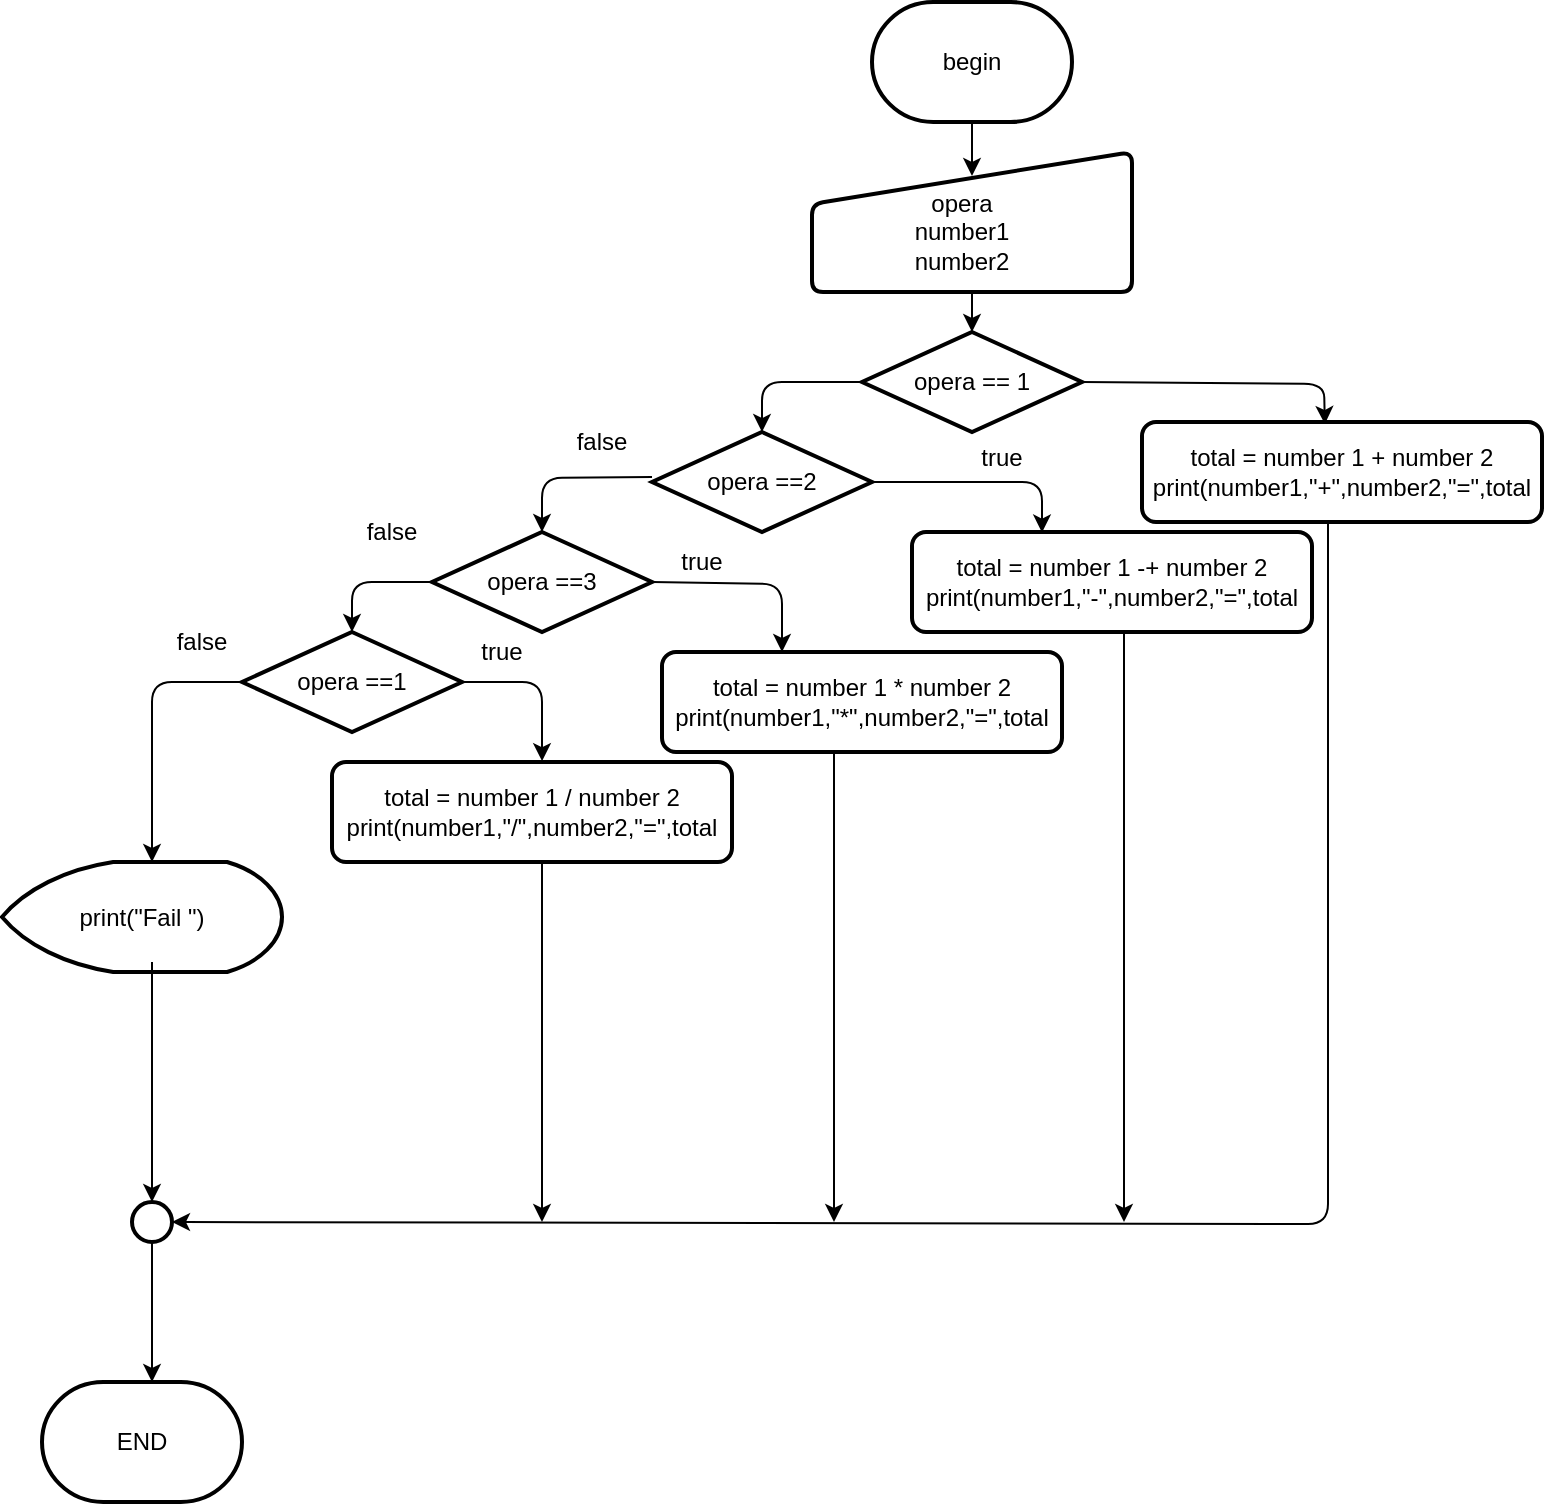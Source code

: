<mxfile version="10.9.2" type="github"><diagram id="kegj0Xeh4cJ7mz-Ohj5d" name="Page-1"><mxGraphModel dx="1394" dy="796" grid="1" gridSize="10" guides="1" tooltips="1" connect="1" arrows="1" fold="1" page="1" pageScale="1" pageWidth="850" pageHeight="1100" math="0" shadow="0"><root><mxCell id="0"/><mxCell id="1" parent="0"/><mxCell id="tOduGur8zdl0OssqL_oL-1" value="begin" style="strokeWidth=2;html=1;shape=mxgraph.flowchart.terminator;whiteSpace=wrap;" vertex="1" parent="1"><mxGeometry x="495" y="20" width="100" height="60" as="geometry"/></mxCell><mxCell id="tOduGur8zdl0OssqL_oL-2" value="" style="verticalLabelPosition=bottom;verticalAlign=top;html=1;strokeWidth=2;shape=manualInput;whiteSpace=wrap;rounded=1;size=26;arcSize=11;" vertex="1" parent="1"><mxGeometry x="465" y="95" width="160" height="70" as="geometry"/></mxCell><mxCell id="tOduGur8zdl0OssqL_oL-3" value="opera&lt;br&gt;number1&lt;br&gt;number2&lt;br&gt;" style="text;html=1;strokeColor=none;fillColor=none;align=center;verticalAlign=middle;whiteSpace=wrap;rounded=0;" vertex="1" parent="1"><mxGeometry x="515" y="125" width="50" height="20" as="geometry"/></mxCell><mxCell id="tOduGur8zdl0OssqL_oL-5" value="opera == 1" style="strokeWidth=2;html=1;shape=mxgraph.flowchart.decision;whiteSpace=wrap;" vertex="1" parent="1"><mxGeometry x="490" y="185" width="110" height="50" as="geometry"/></mxCell><mxCell id="tOduGur8zdl0OssqL_oL-7" value="" style="endArrow=classic;html=1;exitX=0;exitY=0.5;exitDx=0;exitDy=0;exitPerimeter=0;entryX=0.5;entryY=0;entryDx=0;entryDy=0;entryPerimeter=0;" edge="1" parent="1" source="tOduGur8zdl0OssqL_oL-5" target="tOduGur8zdl0OssqL_oL-8"><mxGeometry width="50" height="50" relative="1" as="geometry"><mxPoint x="330" y="355" as="sourcePoint"/><mxPoint x="280" y="235" as="targetPoint"/><Array as="points"><mxPoint x="440" y="210"/></Array></mxGeometry></mxCell><mxCell id="tOduGur8zdl0OssqL_oL-8" value="opera ==2" style="strokeWidth=2;html=1;shape=mxgraph.flowchart.decision;whiteSpace=wrap;" vertex="1" parent="1"><mxGeometry x="385" y="235" width="110" height="50" as="geometry"/></mxCell><mxCell id="tOduGur8zdl0OssqL_oL-9" value="opera ==3" style="strokeWidth=2;html=1;shape=mxgraph.flowchart.decision;whiteSpace=wrap;" vertex="1" parent="1"><mxGeometry x="275" y="285" width="110" height="50" as="geometry"/></mxCell><mxCell id="tOduGur8zdl0OssqL_oL-10" value="opera ==1" style="strokeWidth=2;html=1;shape=mxgraph.flowchart.decision;whiteSpace=wrap;" vertex="1" parent="1"><mxGeometry x="180" y="335" width="110" height="50" as="geometry"/></mxCell><mxCell id="tOduGur8zdl0OssqL_oL-11" value="" style="endArrow=classic;html=1;exitX=0;exitY=0.5;exitDx=0;exitDy=0;exitPerimeter=0;entryX=0.5;entryY=0;entryDx=0;entryDy=0;entryPerimeter=0;" edge="1" parent="1" target="tOduGur8zdl0OssqL_oL-9"><mxGeometry width="50" height="50" relative="1" as="geometry"><mxPoint x="385" y="257.5" as="sourcePoint"/><mxPoint x="330" y="283" as="targetPoint"/><Array as="points"><mxPoint x="330" y="258"/></Array></mxGeometry></mxCell><mxCell id="tOduGur8zdl0OssqL_oL-12" value="" style="endArrow=classic;html=1;exitX=0;exitY=0.5;exitDx=0;exitDy=0;exitPerimeter=0;entryX=0.5;entryY=0;entryDx=0;entryDy=0;entryPerimeter=0;" edge="1" parent="1" source="tOduGur8zdl0OssqL_oL-9" target="tOduGur8zdl0OssqL_oL-10"><mxGeometry width="50" height="50" relative="1" as="geometry"><mxPoint x="80" y="510" as="sourcePoint"/><mxPoint x="130" y="460" as="targetPoint"/><Array as="points"><mxPoint x="235" y="310"/></Array></mxGeometry></mxCell><mxCell id="tOduGur8zdl0OssqL_oL-13" value="" style="endArrow=classic;html=1;exitX=0;exitY=0.5;exitDx=0;exitDy=0;exitPerimeter=0;entryX=0.5;entryY=0;entryDx=0;entryDy=0;entryPerimeter=0;" edge="1" parent="1" source="tOduGur8zdl0OssqL_oL-10"><mxGeometry width="50" height="50" relative="1" as="geometry"><mxPoint x="80" y="510" as="sourcePoint"/><mxPoint x="135" y="450" as="targetPoint"/><Array as="points"><mxPoint x="135" y="360"/></Array></mxGeometry></mxCell><mxCell id="tOduGur8zdl0OssqL_oL-17" value="" style="endArrow=classic;html=1;exitX=1;exitY=0.5;exitDx=0;exitDy=0;exitPerimeter=0;entryX=0.586;entryY=0.031;entryDx=0;entryDy=0;entryPerimeter=0;" edge="1" parent="1" source="tOduGur8zdl0OssqL_oL-5"><mxGeometry width="50" height="50" relative="1" as="geometry"><mxPoint x="80" y="530" as="sourcePoint"/><mxPoint x="721.429" y="231" as="targetPoint"/><Array as="points"><mxPoint x="721" y="211"/></Array></mxGeometry></mxCell><mxCell id="tOduGur8zdl0OssqL_oL-18" value="" style="endArrow=classic;html=1;exitX=1;exitY=0.5;exitDx=0;exitDy=0;exitPerimeter=0;entryX=0.5;entryY=0;entryDx=0;entryDy=0;entryPerimeter=0;" edge="1" parent="1" source="tOduGur8zdl0OssqL_oL-8"><mxGeometry width="50" height="50" relative="1" as="geometry"><mxPoint x="80" y="530" as="sourcePoint"/><mxPoint x="580" y="285.286" as="targetPoint"/><Array as="points"><mxPoint x="580" y="260"/></Array></mxGeometry></mxCell><mxCell id="tOduGur8zdl0OssqL_oL-19" value="" style="endArrow=classic;html=1;exitX=1;exitY=0.5;exitDx=0;exitDy=0;exitPerimeter=0;" edge="1" parent="1" source="tOduGur8zdl0OssqL_oL-9"><mxGeometry width="50" height="50" relative="1" as="geometry"><mxPoint x="80" y="530" as="sourcePoint"/><mxPoint x="450" y="345" as="targetPoint"/><Array as="points"><mxPoint x="450" y="311"/></Array></mxGeometry></mxCell><mxCell id="tOduGur8zdl0OssqL_oL-20" value="" style="endArrow=classic;html=1;exitX=1;exitY=0.5;exitDx=0;exitDy=0;exitPerimeter=0;entryX=0.5;entryY=0;entryDx=0;entryDy=0;entryPerimeter=0;" edge="1" parent="1" source="tOduGur8zdl0OssqL_oL-10"><mxGeometry width="50" height="50" relative="1" as="geometry"><mxPoint x="80" y="530" as="sourcePoint"/><mxPoint x="330.0" y="399.571" as="targetPoint"/><Array as="points"><mxPoint x="330" y="360"/></Array></mxGeometry></mxCell><mxCell id="tOduGur8zdl0OssqL_oL-21" value="print(&quot;Fail &quot;)" style="strokeWidth=2;html=1;shape=mxgraph.flowchart.display;whiteSpace=wrap;" vertex="1" parent="1"><mxGeometry x="60" y="450" width="140" height="55" as="geometry"/></mxCell><mxCell id="tOduGur8zdl0OssqL_oL-22" value="" style="endArrow=classic;html=1;exitX=0.5;exitY=1;exitDx=0;exitDy=0;exitPerimeter=0;entryX=0.5;entryY=0;entryDx=0;entryDy=0;entryPerimeter=0;" edge="1" parent="1" target="tOduGur8zdl0OssqL_oL-23"><mxGeometry width="50" height="50" relative="1" as="geometry"><mxPoint x="135" y="499.941" as="sourcePoint"/><mxPoint x="160" y="570" as="targetPoint"/></mxGeometry></mxCell><mxCell id="tOduGur8zdl0OssqL_oL-23" value="" style="strokeWidth=2;html=1;shape=mxgraph.flowchart.start_2;whiteSpace=wrap;" vertex="1" parent="1"><mxGeometry x="125" y="620" width="20" height="20" as="geometry"/></mxCell><mxCell id="tOduGur8zdl0OssqL_oL-24" value="END" style="strokeWidth=2;html=1;shape=mxgraph.flowchart.terminator;whiteSpace=wrap;" vertex="1" parent="1"><mxGeometry x="80" y="710" width="100" height="60" as="geometry"/></mxCell><mxCell id="tOduGur8zdl0OssqL_oL-25" value="" style="endArrow=classic;html=1;entryX=1;entryY=0.5;entryDx=0;entryDy=0;entryPerimeter=0;" edge="1" parent="1" target="tOduGur8zdl0OssqL_oL-23"><mxGeometry width="50" height="50" relative="1" as="geometry"><mxPoint x="723" y="280" as="sourcePoint"/><mxPoint x="130" y="790" as="targetPoint"/><Array as="points"><mxPoint x="723" y="631"/></Array></mxGeometry></mxCell><mxCell id="tOduGur8zdl0OssqL_oL-26" value="" style="endArrow=classic;html=1;" edge="1" parent="1"><mxGeometry width="50" height="50" relative="1" as="geometry"><mxPoint x="621" y="335" as="sourcePoint"/><mxPoint x="621" y="630" as="targetPoint"/></mxGeometry></mxCell><mxCell id="tOduGur8zdl0OssqL_oL-27" value="" style="endArrow=classic;html=1;" edge="1" parent="1"><mxGeometry width="50" height="50" relative="1" as="geometry"><mxPoint x="476" y="390" as="sourcePoint"/><mxPoint x="476" y="630" as="targetPoint"/></mxGeometry></mxCell><mxCell id="tOduGur8zdl0OssqL_oL-28" value="" style="endArrow=classic;html=1;exitX=0.5;exitY=1;exitDx=0;exitDy=0;exitPerimeter=0;" edge="1" parent="1" source="tOduGur8zdl0OssqL_oL-23"><mxGeometry width="50" height="50" relative="1" as="geometry"><mxPoint x="80" y="840" as="sourcePoint"/><mxPoint x="135" y="710" as="targetPoint"/></mxGeometry></mxCell><mxCell id="tOduGur8zdl0OssqL_oL-29" value="false" style="text;html=1;strokeColor=none;fillColor=none;align=center;verticalAlign=middle;whiteSpace=wrap;rounded=0;" vertex="1" parent="1"><mxGeometry x="340" y="230" width="40" height="20" as="geometry"/></mxCell><mxCell id="tOduGur8zdl0OssqL_oL-30" value="false" style="text;html=1;strokeColor=none;fillColor=none;align=center;verticalAlign=middle;whiteSpace=wrap;rounded=0;" vertex="1" parent="1"><mxGeometry x="235" y="275" width="40" height="20" as="geometry"/></mxCell><mxCell id="tOduGur8zdl0OssqL_oL-31" value="false" style="text;html=1;strokeColor=none;fillColor=none;align=center;verticalAlign=middle;whiteSpace=wrap;rounded=0;" vertex="1" parent="1"><mxGeometry x="140" y="330" width="40" height="20" as="geometry"/></mxCell><mxCell id="tOduGur8zdl0OssqL_oL-32" value="true" style="text;html=1;strokeColor=none;fillColor=none;align=center;verticalAlign=middle;whiteSpace=wrap;rounded=0;" vertex="1" parent="1"><mxGeometry x="540" y="237.5" width="40" height="20" as="geometry"/></mxCell><mxCell id="tOduGur8zdl0OssqL_oL-33" value="true" style="text;html=1;strokeColor=none;fillColor=none;align=center;verticalAlign=middle;whiteSpace=wrap;rounded=0;" vertex="1" parent="1"><mxGeometry x="390" y="290" width="40" height="20" as="geometry"/></mxCell><mxCell id="tOduGur8zdl0OssqL_oL-34" value="true" style="text;html=1;strokeColor=none;fillColor=none;align=center;verticalAlign=middle;whiteSpace=wrap;rounded=0;" vertex="1" parent="1"><mxGeometry x="290" y="335" width="40" height="20" as="geometry"/></mxCell><mxCell id="tOduGur8zdl0OssqL_oL-35" value="" style="endArrow=classic;html=1;exitX=0.5;exitY=1;exitDx=0;exitDy=0;" edge="1" parent="1"><mxGeometry width="50" height="50" relative="1" as="geometry"><mxPoint x="330" y="450" as="sourcePoint"/><mxPoint x="330" y="630" as="targetPoint"/></mxGeometry></mxCell><mxCell id="tOduGur8zdl0OssqL_oL-39" value="" style="endArrow=classic;html=1;exitX=0.5;exitY=1;exitDx=0;exitDy=0;exitPerimeter=0;entryX=0.5;entryY=0.171;entryDx=0;entryDy=0;entryPerimeter=0;" edge="1" parent="1" source="tOduGur8zdl0OssqL_oL-1" target="tOduGur8zdl0OssqL_oL-2"><mxGeometry width="50" height="50" relative="1" as="geometry"><mxPoint x="60" y="840" as="sourcePoint"/><mxPoint x="110" y="790" as="targetPoint"/></mxGeometry></mxCell><mxCell id="tOduGur8zdl0OssqL_oL-40" value="total = number 1 + number 2&lt;br&gt;print(number1,&quot;+&quot;,number2,&quot;=&quot;,total&lt;br&gt;" style="rounded=1;whiteSpace=wrap;html=1;absoluteArcSize=1;arcSize=14;strokeWidth=2;" vertex="1" parent="1"><mxGeometry x="630" y="230" width="200" height="50" as="geometry"/></mxCell><mxCell id="tOduGur8zdl0OssqL_oL-44" value="total = number 1 / number 2&lt;br&gt;print(number1,&quot;/&quot;,number2,&quot;=&quot;,total&lt;br&gt;" style="rounded=1;whiteSpace=wrap;html=1;absoluteArcSize=1;arcSize=14;strokeWidth=2;" vertex="1" parent="1"><mxGeometry x="225" y="400" width="200" height="50" as="geometry"/></mxCell><mxCell id="tOduGur8zdl0OssqL_oL-45" value="total = number 1 * number 2&lt;br&gt;print(number1,&quot;*&quot;,number2,&quot;=&quot;,total&lt;br&gt;" style="rounded=1;whiteSpace=wrap;html=1;absoluteArcSize=1;arcSize=14;strokeWidth=2;" vertex="1" parent="1"><mxGeometry x="390" y="345" width="200" height="50" as="geometry"/></mxCell><mxCell id="tOduGur8zdl0OssqL_oL-46" value="total = number 1 -+ number 2&lt;br&gt;print(number1,&quot;-&quot;,number2,&quot;=&quot;,total&lt;br&gt;" style="rounded=1;whiteSpace=wrap;html=1;absoluteArcSize=1;arcSize=14;strokeWidth=2;" vertex="1" parent="1"><mxGeometry x="515" y="285" width="200" height="50" as="geometry"/></mxCell><mxCell id="tOduGur8zdl0OssqL_oL-47" value="" style="endArrow=classic;html=1;exitX=0.5;exitY=1;exitDx=0;exitDy=0;entryX=0.5;entryY=0;entryDx=0;entryDy=0;entryPerimeter=0;" edge="1" parent="1" source="tOduGur8zdl0OssqL_oL-2" target="tOduGur8zdl0OssqL_oL-5"><mxGeometry width="50" height="50" relative="1" as="geometry"><mxPoint x="60" y="840" as="sourcePoint"/><mxPoint x="110" y="790" as="targetPoint"/></mxGeometry></mxCell></root></mxGraphModel></diagram></mxfile>